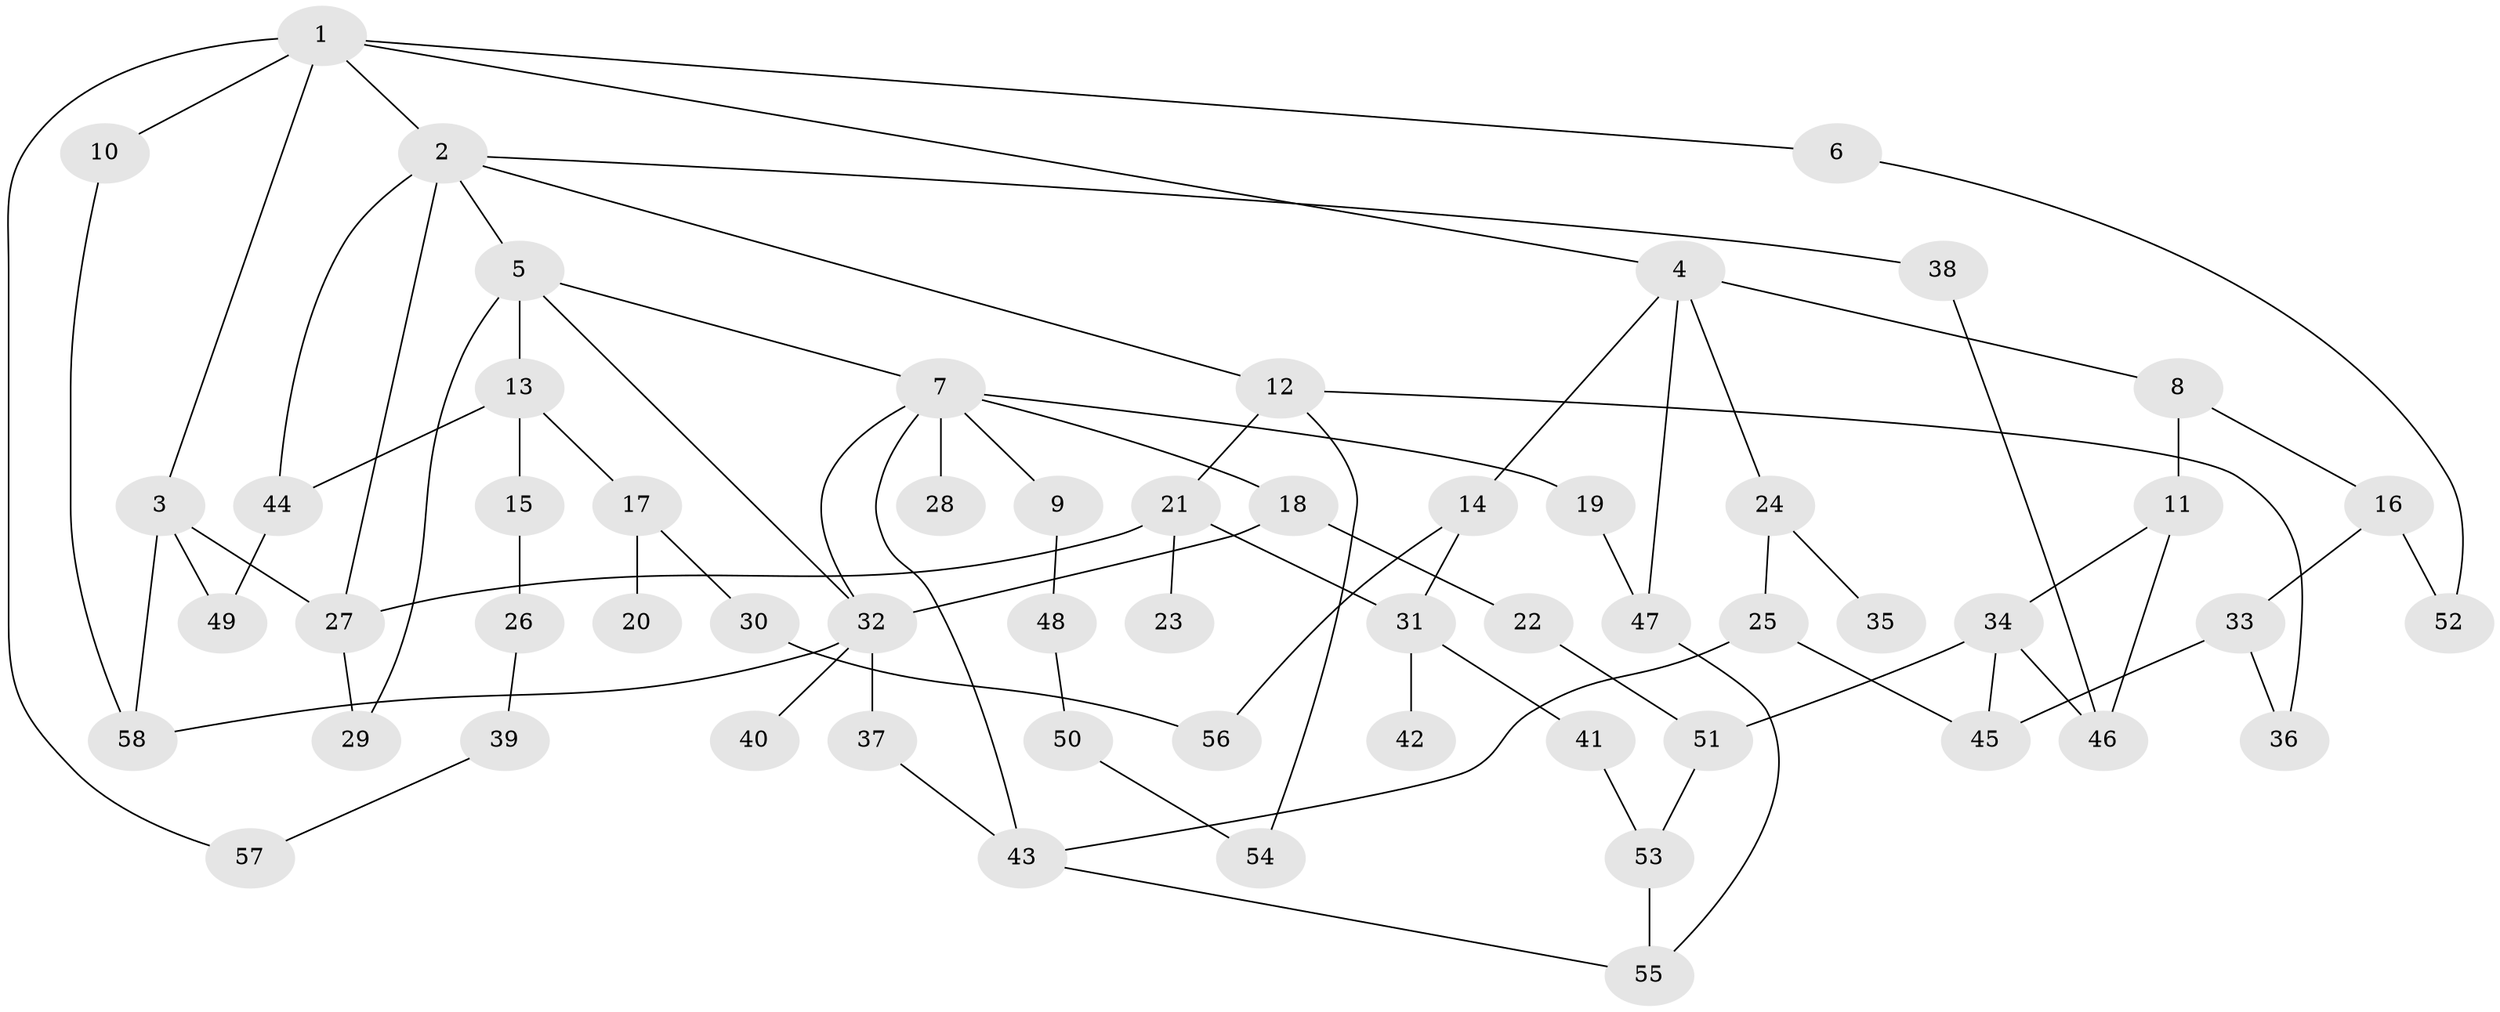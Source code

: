 // coarse degree distribution, {6: 0.05714285714285714, 5: 0.11428571428571428, 3: 0.2, 8: 0.02857142857142857, 2: 0.2857142857142857, 4: 0.17142857142857143, 1: 0.14285714285714285}
// Generated by graph-tools (version 1.1) at 2025/48/03/04/25 22:48:40]
// undirected, 58 vertices, 83 edges
graph export_dot {
  node [color=gray90,style=filled];
  1;
  2;
  3;
  4;
  5;
  6;
  7;
  8;
  9;
  10;
  11;
  12;
  13;
  14;
  15;
  16;
  17;
  18;
  19;
  20;
  21;
  22;
  23;
  24;
  25;
  26;
  27;
  28;
  29;
  30;
  31;
  32;
  33;
  34;
  35;
  36;
  37;
  38;
  39;
  40;
  41;
  42;
  43;
  44;
  45;
  46;
  47;
  48;
  49;
  50;
  51;
  52;
  53;
  54;
  55;
  56;
  57;
  58;
  1 -- 2;
  1 -- 3;
  1 -- 4;
  1 -- 6;
  1 -- 10;
  1 -- 57;
  2 -- 5;
  2 -- 12;
  2 -- 38;
  2 -- 27;
  2 -- 44;
  3 -- 49;
  3 -- 58;
  3 -- 27;
  4 -- 8;
  4 -- 14;
  4 -- 24;
  4 -- 47;
  5 -- 7;
  5 -- 13;
  5 -- 32;
  5 -- 29;
  6 -- 52;
  7 -- 9;
  7 -- 18;
  7 -- 19;
  7 -- 28;
  7 -- 32;
  7 -- 43;
  8 -- 11;
  8 -- 16;
  9 -- 48;
  10 -- 58;
  11 -- 34;
  11 -- 46;
  12 -- 21;
  12 -- 54;
  12 -- 36;
  13 -- 15;
  13 -- 17;
  13 -- 44;
  14 -- 31;
  14 -- 56;
  15 -- 26;
  16 -- 33;
  16 -- 52;
  17 -- 20;
  17 -- 30;
  18 -- 22;
  18 -- 32;
  19 -- 47;
  21 -- 23;
  21 -- 27;
  21 -- 31;
  22 -- 51;
  24 -- 25;
  24 -- 35;
  25 -- 45;
  25 -- 43;
  26 -- 39;
  27 -- 29;
  30 -- 56;
  31 -- 41;
  31 -- 42;
  32 -- 37;
  32 -- 40;
  32 -- 58;
  33 -- 36;
  33 -- 45;
  34 -- 45;
  34 -- 46;
  34 -- 51;
  37 -- 43;
  38 -- 46;
  39 -- 57;
  41 -- 53;
  43 -- 55;
  44 -- 49;
  47 -- 55;
  48 -- 50;
  50 -- 54;
  51 -- 53;
  53 -- 55;
}
